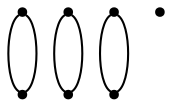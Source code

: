 graph {
  node [shape=point,comment="{\"directed\":false,\"doi\":\"10.1007/978-3-319-27261-0_31\",\"figure\":\"2 (3)\"}"]

  v0 [pos="1275.811655291598,237.76256325108073"]
  v1 [pos="1267.5311715389773,275.8485302793326"]
  v2 [pos="1247.2080906832655,323.11268934060314"]
  v3 [pos="1116.6736914503826,438.47750018891077"]
  v4 [pos="1077.7477554087313,244.35204688647212"]
  v5 [pos="1077.7477554087316,436.5304228563554"]
  v6 [pos="1027.7960328571876,424.2068603424227"]

  v0 -- v6 [id="-1",pos="1275.811655291598,237.76256325108073 1260.7217740355884,188.31881070906405 1260.7217740355884,188.31881070906405 1260.7217740355884,188.31881070906405 1255.9251725118002,178.50097472467291 1255.9251725118002,178.50097472467291 1255.9251725118002,178.50097472467291 1251.1326406467444,168.68288438972826 1241.543634434736,149.03414516125883 1207.3756699531216,138.11586150706603 1173.1952421416383,127.20174284318705 1114.4526434028214,125.01394655708998 1061.1691103233695,147.5589437446655 1007.8856408323352,170.09974414810802 960.0613641775013,217.37333802522318 942.437707035692,258.4960678480363 924.8140498938827,299.62293086734417 937.3827457707972,334.5947648420361 951.334934851565,358.6524801528491 965.2871875207504,382.705998679529 980.6188001466388,395.84543033614915 988.2783430004398,402.4130795662119 995.9462159369591,408.98069700245543 988.2783430004398,402.4130795662119 988.2783430004398,402.4130795662119 995.9462159369591,408.98069700245543 995.9462159369591,408.98069700245543 995.9462159369591,408.98069700245543 1027.7960328571876,424.2068603424227 1027.7960328571876,424.2068603424227 1027.7960328571876,424.2068603424227"]
  v5 -- v1 [id="-2",pos="1077.7477554087316,436.5304228563554 1001.8554240052076,398.52892405723634 1001.8554240052076,398.52892405723634 1001.8554240052076,398.52892405723634 991.9580775557821,388.0109245866447 991.9580775557821,388.0109245866447 991.9580775557821,388.0109245866447 982.0689976006572,377.4843725786909 962.2825076076891,356.43130035660255 954.9813490760336,326.10184089092746 947.6885206270964,295.7640514446246 952.8810236394718,256.14570976442116 984.8486381034857,222.94501407534233 1016.82038581465,189.74012160213044 1075.5671813890349,162.9695032874796 1121.0702900326423,156.08932081477985 1166.5692018406814,149.21330333239405 1198.816033046807,162.23605167258722 1216.8105378406303,171.84579711038032 1234.805042634454,181.44721256754565 1238.5390816985102,187.63146013199707 1240.4018408065526,190.7277648014463 1242.272993585731,193.8157076964485 1242.272993585731,193.8157076964485 1242.272993585731,193.8157076964485 1267.5311715389773,275.8485302793326 1267.5311715389773,275.8485302793326 1267.5311715389773,275.8485302793326"]
  v1 -- v5 [id="-5",pos="1267.5311715389773,275.8485302793326 1217.6356611486783,344.50435778860935 1217.6356611486783,344.50435778860935 1217.6356611486783,344.50435778860935 1212.7682221275747,349.9511477169505 1212.7682221275747,349.9511477169505 1212.7682221275747,349.9511477169505 1207.8965862709028,355.4061404506426 1198.1617082286955,366.29523737881914 1187.6474905391826,375.24653282118885 1177.133400026505,384.19786005737785 1165.8399698665219,391.1988908368184 1160.1931911981128,394.70775210407606 1154.5506093652716,398.2082515968868 1160.1931911981128,394.70775210407606 1160.1931911981128,394.70775210407606 1154.5506093652716,398.2082515968868 1154.5506093652716,398.2082515968868 1154.5506093652716,398.2082515968868 1077.7477554087316,436.5304228563554 1077.7477554087316,436.5304228563554 1077.7477554087316,436.5304228563554"]
  v2 -- v3 [id="-6",pos="1247.2080906832655,323.11268934060314 1226.9788345378668,352.03872988496096 1226.9788345378668,352.03872988496096 1226.9788345378668,352.03872988496096 1221.6404596952923,359.91927308465245 1221.6404596952923,359.91927308465245 1221.6404596952923,359.91927308465245 1216.3103513470187,367.79962552142877 1205.6503890041422,383.56026680734306 1194.9820329901295,394.1409954831965 1184.3136769761168,404.72172415904987 1173.653587456405,410.11834344070934 1168.3194094493986,412.8145546894725 1162.9852314423922,415.51496272236875 1168.3194094493986,412.8145546894725 1168.3194094493986,412.8145546894725 1162.9852314423922,415.51496272236875 1162.9852314423922,415.51496272236875 1162.9852314423922,415.51496272236875 1116.6736914503826,438.47750018891077 1116.6736914503826,438.47750018891077 1116.6736914503826,438.47750018891077"]
  v0 -- v6 [id="-7",pos="1275.811655291598,237.76256325108073 1204.892033534677,335.2612586737145 1204.892033534677,335.2612586737145 1204.892033534677,335.2612586737145 1201.516378792766,337.22427265813883 1201.516378792766,337.22427265813883 1201.516378792766,337.22427265813883 1198.1450480632586,339.17873410520104 1191.3939929331075,343.0959551861341 1180.4798040962748,348.6259495392953 1169.5696849181747,354.14758211800944 1154.500628868961,361.2861529592657 1146.9660372559365,364.8533240909176 1139.4273759841792,368.4163620260749 1139.4273759841792,368.4163620260749 1139.4273759841792,368.4163620260749 1027.7960328571876,424.2068603424227 1027.7960328571876,424.2068603424227 1027.7960328571876,424.2068603424227"]
  v3 -- v2 [id="-8",pos="1116.6736914503826,438.47750018891077 1008.8940259601885,384.44359448589677 1008.8940259601885,384.44359448589677 1008.8940259601885,384.44359448589677 1002.4764284924454,380.50980882516575 1002.4764284924454,380.50980882516575 1002.4764284924454,380.50980882516575 996.0545706007164,376.5634010182164 983.2108548172585,368.67891538494536 975.2846221396325,350.2553509789597 967.3583894620066,331.83181836679324 964.3537095489452,302.8692069819122 987.8574512636974,269.6685112928334 1011.352862895731,236.46778380993544 1061.3608294027288,199.0373020034674 1102.8632727468723,187.36057679249893 1144.3782430093027,175.68801657184434 1177.3876265204613,189.77760651495538 1193.8986135293926,196.8244521878487 1210.405403702756,203.86716466424724 1193.8986135293926,196.8244521878487 1193.8986135293926,196.8244521878487 1210.405403702756,203.86716466424724 1210.405403702756,203.86716466424724 1210.405403702756,203.86716466424724 1247.2080906832655,323.11268934060314 1247.2080906832655,323.11268934060314 1247.2080906832655,323.11268934060314"]
}